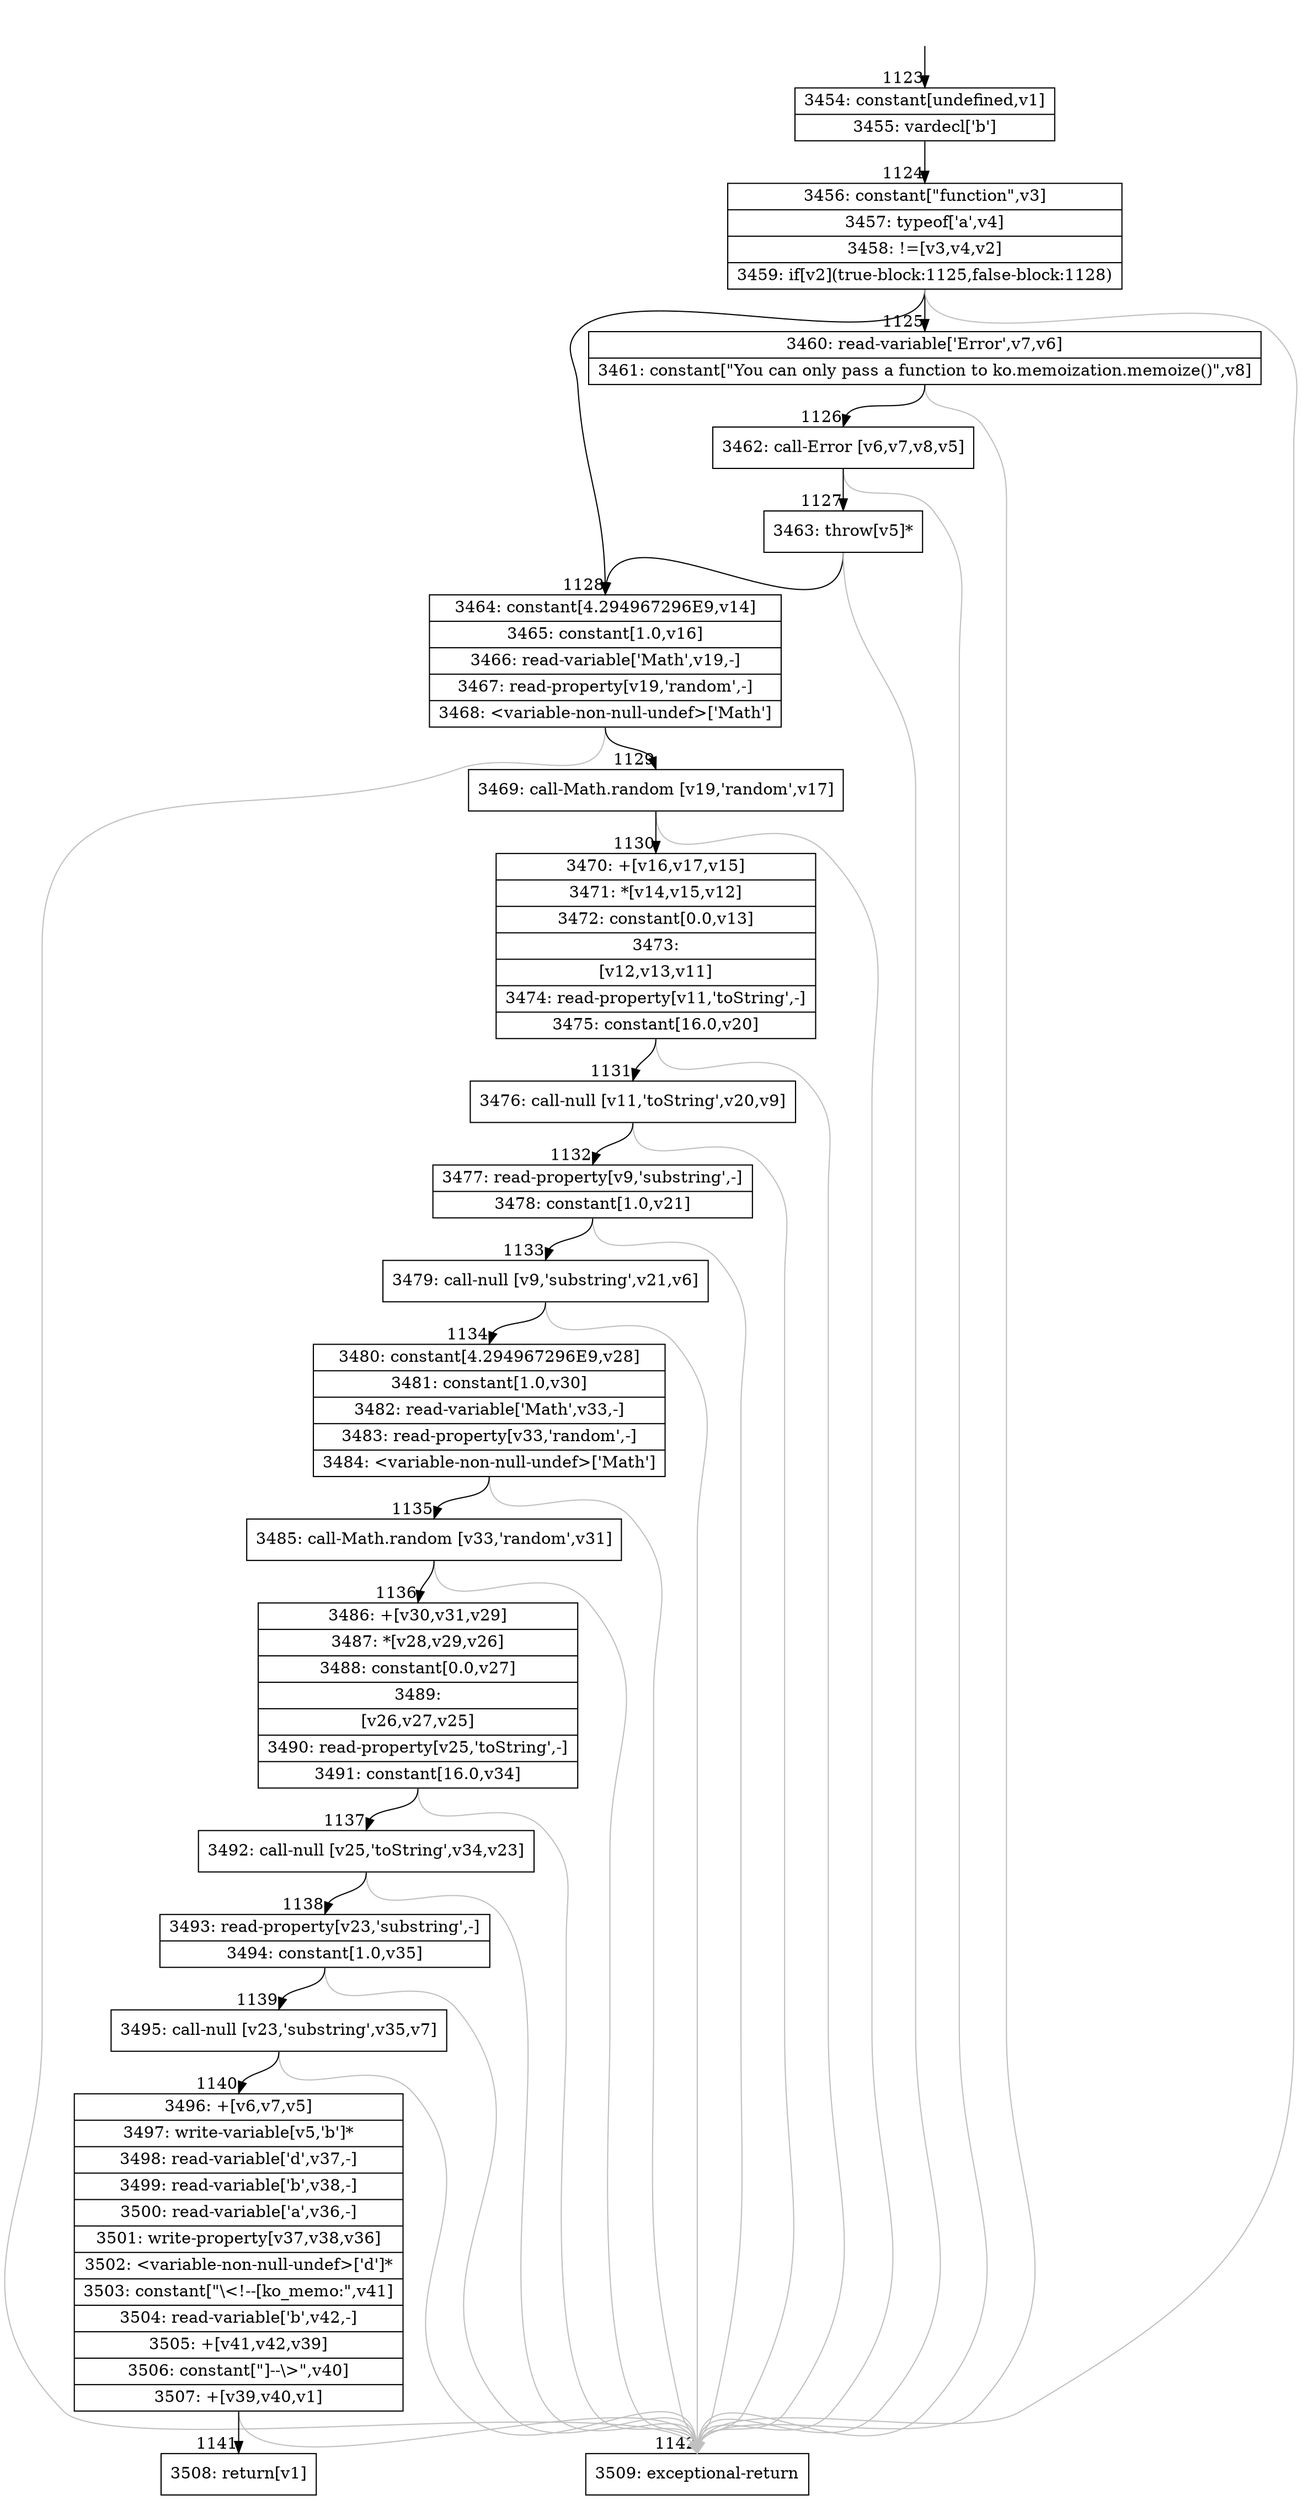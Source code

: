 digraph {
rankdir="TD"
BB_entry91[shape=none,label=""];
BB_entry91 -> BB1123 [tailport=s, headport=n, headlabel="    1123"]
BB1123 [shape=record label="{3454: constant[undefined,v1]|3455: vardecl['b']}" ] 
BB1123 -> BB1124 [tailport=s, headport=n, headlabel="      1124"]
BB1124 [shape=record label="{3456: constant[\"function\",v3]|3457: typeof['a',v4]|3458: !=[v3,v4,v2]|3459: if[v2](true-block:1125,false-block:1128)}" ] 
BB1124 -> BB1125 [tailport=s, headport=n, headlabel="      1125"]
BB1124 -> BB1128 [tailport=s, headport=n, headlabel="      1128"]
BB1124 -> BB1142 [tailport=s, headport=n, color=gray, headlabel="      1142"]
BB1125 [shape=record label="{3460: read-variable['Error',v7,v6]|3461: constant[\"You can only pass a function to ko.memoization.memoize()\",v8]}" ] 
BB1125 -> BB1126 [tailport=s, headport=n, headlabel="      1126"]
BB1125 -> BB1142 [tailport=s, headport=n, color=gray]
BB1126 [shape=record label="{3462: call-Error [v6,v7,v8,v5]}" ] 
BB1126 -> BB1127 [tailport=s, headport=n, headlabel="      1127"]
BB1126 -> BB1142 [tailport=s, headport=n, color=gray]
BB1127 [shape=record label="{3463: throw[v5]*}" ] 
BB1127 -> BB1128 [tailport=s, headport=n]
BB1127 -> BB1142 [tailport=s, headport=n, color=gray]
BB1128 [shape=record label="{3464: constant[4.294967296E9,v14]|3465: constant[1.0,v16]|3466: read-variable['Math',v19,-]|3467: read-property[v19,'random',-]|3468: \<variable-non-null-undef\>['Math']}" ] 
BB1128 -> BB1129 [tailport=s, headport=n, headlabel="      1129"]
BB1128 -> BB1142 [tailport=s, headport=n, color=gray]
BB1129 [shape=record label="{3469: call-Math.random [v19,'random',v17]}" ] 
BB1129 -> BB1130 [tailport=s, headport=n, headlabel="      1130"]
BB1129 -> BB1142 [tailport=s, headport=n, color=gray]
BB1130 [shape=record label="{3470: +[v16,v17,v15]|3471: *[v14,v15,v12]|3472: constant[0.0,v13]|3473: |[v12,v13,v11]|3474: read-property[v11,'toString',-]|3475: constant[16.0,v20]}" ] 
BB1130 -> BB1131 [tailport=s, headport=n, headlabel="      1131"]
BB1130 -> BB1142 [tailport=s, headport=n, color=gray]
BB1131 [shape=record label="{3476: call-null [v11,'toString',v20,v9]}" ] 
BB1131 -> BB1132 [tailport=s, headport=n, headlabel="      1132"]
BB1131 -> BB1142 [tailport=s, headport=n, color=gray]
BB1132 [shape=record label="{3477: read-property[v9,'substring',-]|3478: constant[1.0,v21]}" ] 
BB1132 -> BB1133 [tailport=s, headport=n, headlabel="      1133"]
BB1132 -> BB1142 [tailport=s, headport=n, color=gray]
BB1133 [shape=record label="{3479: call-null [v9,'substring',v21,v6]}" ] 
BB1133 -> BB1134 [tailport=s, headport=n, headlabel="      1134"]
BB1133 -> BB1142 [tailport=s, headport=n, color=gray]
BB1134 [shape=record label="{3480: constant[4.294967296E9,v28]|3481: constant[1.0,v30]|3482: read-variable['Math',v33,-]|3483: read-property[v33,'random',-]|3484: \<variable-non-null-undef\>['Math']}" ] 
BB1134 -> BB1135 [tailport=s, headport=n, headlabel="      1135"]
BB1134 -> BB1142 [tailport=s, headport=n, color=gray]
BB1135 [shape=record label="{3485: call-Math.random [v33,'random',v31]}" ] 
BB1135 -> BB1136 [tailport=s, headport=n, headlabel="      1136"]
BB1135 -> BB1142 [tailport=s, headport=n, color=gray]
BB1136 [shape=record label="{3486: +[v30,v31,v29]|3487: *[v28,v29,v26]|3488: constant[0.0,v27]|3489: |[v26,v27,v25]|3490: read-property[v25,'toString',-]|3491: constant[16.0,v34]}" ] 
BB1136 -> BB1137 [tailport=s, headport=n, headlabel="      1137"]
BB1136 -> BB1142 [tailport=s, headport=n, color=gray]
BB1137 [shape=record label="{3492: call-null [v25,'toString',v34,v23]}" ] 
BB1137 -> BB1138 [tailport=s, headport=n, headlabel="      1138"]
BB1137 -> BB1142 [tailport=s, headport=n, color=gray]
BB1138 [shape=record label="{3493: read-property[v23,'substring',-]|3494: constant[1.0,v35]}" ] 
BB1138 -> BB1139 [tailport=s, headport=n, headlabel="      1139"]
BB1138 -> BB1142 [tailport=s, headport=n, color=gray]
BB1139 [shape=record label="{3495: call-null [v23,'substring',v35,v7]}" ] 
BB1139 -> BB1140 [tailport=s, headport=n, headlabel="      1140"]
BB1139 -> BB1142 [tailport=s, headport=n, color=gray]
BB1140 [shape=record label="{3496: +[v6,v7,v5]|3497: write-variable[v5,'b']*|3498: read-variable['d',v37,-]|3499: read-variable['b',v38,-]|3500: read-variable['a',v36,-]|3501: write-property[v37,v38,v36]|3502: \<variable-non-null-undef\>['d']*|3503: constant[\"\\\<!--[ko_memo:\",v41]|3504: read-variable['b',v42,-]|3505: +[v41,v42,v39]|3506: constant[\"]--\\\>\",v40]|3507: +[v39,v40,v1]}" ] 
BB1140 -> BB1141 [tailport=s, headport=n, headlabel="      1141"]
BB1140 -> BB1142 [tailport=s, headport=n, color=gray]
BB1141 [shape=record label="{3508: return[v1]}" ] 
BB1142 [shape=record label="{3509: exceptional-return}" ] 
}
